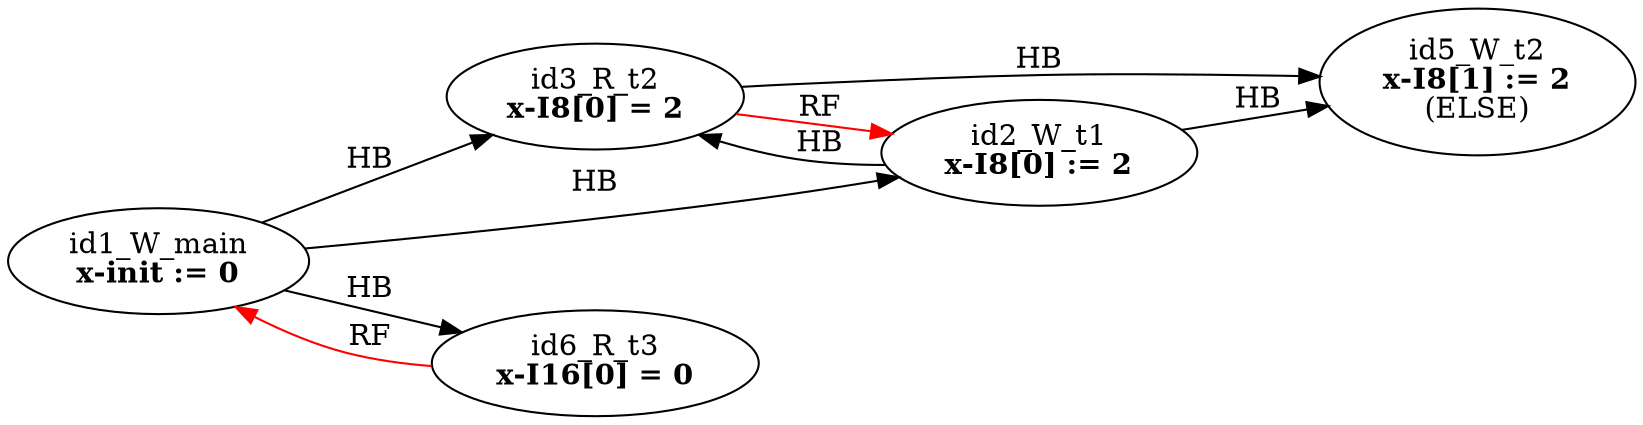 digraph memory_model {
rankdir=LR;
splines=true; esep=0.5;
id3_R_t2 -> id5_W_t2 [label = "HB", color="black"];
id1_W_main -> id2_W_t1 [label = "HB", color="black"];
id1_W_main -> id3_R_t2 [label = "HB", color="black"];
id1_W_main -> id6_R_t3 [label = "HB", color="black"];
id2_W_t1 -> id3_R_t2 [label = "HB", color="black"];
id2_W_t1 -> id5_W_t2 [label = "HB", color="black"];
id3_R_t2 -> id2_W_t1 [label = "RF", color="red"];
id6_R_t3 -> id1_W_main [label = "RF", color="red"];
id1_W_main [label=<id1_W_main<br/><B>x-init := 0</B>>, pos="5.0,4!"]
id2_W_t1 [label=<id2_W_t1<br/><B>x-I8[0] := 2</B>>, pos="0,2!"]
id3_R_t2 [label=<id3_R_t2<br/><B>x-I8[0] = 2</B>>, pos="5,2!"]
id5_W_t2 [label=<id5_W_t2<br/><B>x-I8[1] := 2</B><br/>(ELSE)>, pos="5,0!"]
id6_R_t3 [label=<id6_R_t3<br/><B>x-I16[0] = 0</B>>, pos="10,2!"]
}
